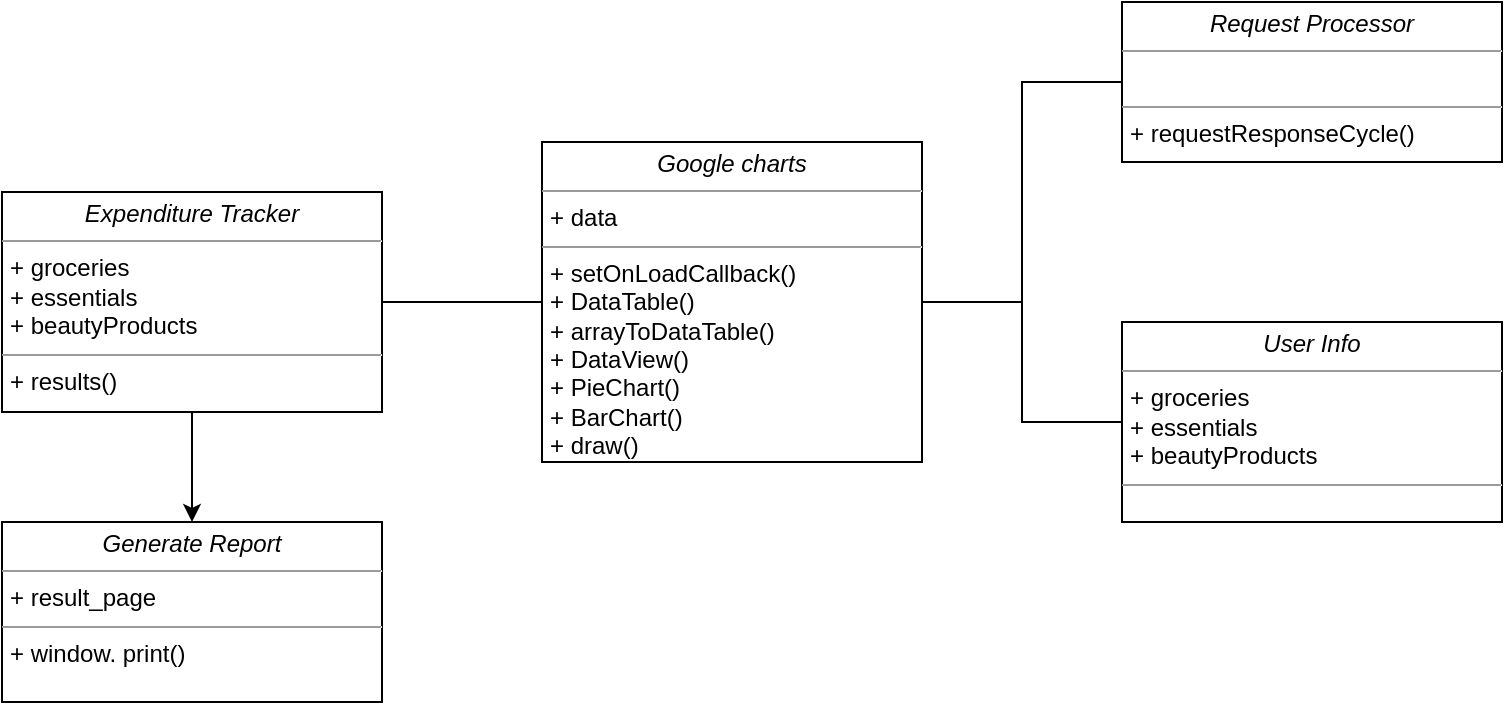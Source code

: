 <mxfile version="21.6.2" type="device">
  <diagram name="Page-1" id="Cl_UdWRLmNqliz_daa-d">
    <mxGraphModel dx="1114" dy="608" grid="1" gridSize="10" guides="1" tooltips="1" connect="1" arrows="1" fold="1" page="1" pageScale="1" pageWidth="827" pageHeight="1169" math="0" shadow="0">
      <root>
        <mxCell id="0" />
        <mxCell id="1" parent="0" />
        <mxCell id="sLtvziiNcHJC_uhASkvo-6" style="edgeStyle=orthogonalEdgeStyle;rounded=0;orthogonalLoop=1;jettySize=auto;html=1;entryX=0;entryY=0.5;entryDx=0;entryDy=0;endArrow=none;endFill=0;" parent="1" source="fiva7XCJ7Kmq1ouEsJWb-1" target="sLtvziiNcHJC_uhASkvo-1" edge="1">
          <mxGeometry relative="1" as="geometry" />
        </mxCell>
        <mxCell id="5NjeKJtVUctr9bJL2_AM-1" style="edgeStyle=orthogonalEdgeStyle;rounded=0;orthogonalLoop=1;jettySize=auto;html=1;entryX=0.5;entryY=0;entryDx=0;entryDy=0;" parent="1" source="fiva7XCJ7Kmq1ouEsJWb-1" target="5NjeKJtVUctr9bJL2_AM-2" edge="1">
          <mxGeometry relative="1" as="geometry">
            <mxPoint x="130" y="280" as="targetPoint" />
          </mxGeometry>
        </mxCell>
        <mxCell id="fiva7XCJ7Kmq1ouEsJWb-1" value="&lt;p style=&quot;margin:0px;margin-top:4px;text-align:center;&quot;&gt;&lt;i&gt;Expenditure Tracker&lt;/i&gt;&lt;/p&gt;&lt;hr size=&quot;1&quot;&gt;&lt;p style=&quot;margin:0px;margin-left:4px;&quot;&gt;+ groceries&lt;br&gt;&lt;/p&gt;&lt;p style=&quot;margin:0px;margin-left:4px;&quot;&gt;+ essentials&lt;/p&gt;&lt;p style=&quot;margin:0px;margin-left:4px;&quot;&gt;+ beautyProducts&lt;/p&gt;&lt;hr size=&quot;1&quot;&gt;&lt;p style=&quot;margin:0px;margin-left:4px;&quot;&gt;+ results()&lt;/p&gt;&lt;p style=&quot;margin:0px;margin-left:4px;&quot;&gt;&lt;br&gt;&lt;/p&gt;" style="verticalAlign=top;align=left;overflow=fill;fontSize=12;fontFamily=Helvetica;html=1;whiteSpace=wrap;" parent="1" vertex="1">
          <mxGeometry x="40" y="105" width="190" height="110" as="geometry" />
        </mxCell>
        <mxCell id="sLtvziiNcHJC_uhASkvo-9" style="edgeStyle=orthogonalEdgeStyle;rounded=0;orthogonalLoop=1;jettySize=auto;html=1;entryX=0;entryY=0.5;entryDx=0;entryDy=0;endArrow=none;endFill=0;" parent="1" source="sLtvziiNcHJC_uhASkvo-1" target="sLtvziiNcHJC_uhASkvo-5" edge="1">
          <mxGeometry relative="1" as="geometry">
            <Array as="points">
              <mxPoint x="550" y="160" />
              <mxPoint x="550" y="50" />
            </Array>
          </mxGeometry>
        </mxCell>
        <mxCell id="sLtvziiNcHJC_uhASkvo-10" style="edgeStyle=orthogonalEdgeStyle;rounded=0;orthogonalLoop=1;jettySize=auto;html=1;endArrow=none;endFill=0;" parent="1" source="sLtvziiNcHJC_uhASkvo-1" target="sLtvziiNcHJC_uhASkvo-4" edge="1">
          <mxGeometry relative="1" as="geometry" />
        </mxCell>
        <mxCell id="sLtvziiNcHJC_uhASkvo-1" value="&lt;p style=&quot;margin:0px;margin-top:4px;text-align:center;&quot;&gt;&lt;i&gt;Google charts&lt;/i&gt;&lt;/p&gt;&lt;hr size=&quot;1&quot;&gt;&lt;p style=&quot;margin:0px;margin-left:4px;&quot;&gt;+ data&lt;/p&gt;&lt;hr size=&quot;1&quot;&gt;&lt;p style=&quot;margin:0px;margin-left:4px;&quot;&gt;+ setOnLoadCallback()&lt;/p&gt;&lt;p style=&quot;margin:0px;margin-left:4px;&quot;&gt;+ DataTable()&lt;/p&gt;&lt;p style=&quot;margin:0px;margin-left:4px;&quot;&gt;+ arrayToDataTable()&lt;/p&gt;&lt;p style=&quot;margin:0px;margin-left:4px;&quot;&gt;+ DataView()&lt;/p&gt;&lt;p style=&quot;margin:0px;margin-left:4px;&quot;&gt;+ PieChart()&lt;/p&gt;&lt;p style=&quot;margin:0px;margin-left:4px;&quot;&gt;+ BarChart()&lt;/p&gt;&lt;p style=&quot;margin:0px;margin-left:4px;&quot;&gt;+ draw()&lt;/p&gt;" style="verticalAlign=top;align=left;overflow=fill;fontSize=12;fontFamily=Helvetica;html=1;whiteSpace=wrap;" parent="1" vertex="1">
          <mxGeometry x="310" y="80" width="190" height="160" as="geometry" />
        </mxCell>
        <mxCell id="sLtvziiNcHJC_uhASkvo-4" value="&lt;p style=&quot;margin:0px;margin-top:4px;text-align:center;&quot;&gt;&lt;i&gt;User Info&lt;/i&gt;&lt;/p&gt;&lt;hr size=&quot;1&quot;&gt;&lt;p style=&quot;border-color: var(--border-color); margin: 0px 0px 0px 4px;&quot;&gt;+ groceries&lt;br style=&quot;border-color: var(--border-color);&quot;&gt;&lt;/p&gt;&lt;p style=&quot;border-color: var(--border-color); margin: 0px 0px 0px 4px;&quot;&gt;+ essentials&lt;/p&gt;&lt;p style=&quot;border-color: var(--border-color); margin: 0px 0px 0px 4px;&quot;&gt;+ beautyProducts&lt;/p&gt;&lt;hr size=&quot;1&quot;&gt;&lt;p style=&quot;margin:0px;margin-left:4px;&quot;&gt;&amp;nbsp;&lt;/p&gt;&lt;p style=&quot;margin:0px;margin-left:4px;&quot;&gt;&lt;br&gt;&lt;/p&gt;" style="verticalAlign=top;align=left;overflow=fill;fontSize=12;fontFamily=Helvetica;html=1;whiteSpace=wrap;" parent="1" vertex="1">
          <mxGeometry x="600" y="170" width="190" height="100" as="geometry" />
        </mxCell>
        <mxCell id="sLtvziiNcHJC_uhASkvo-5" value="&lt;p style=&quot;margin:0px;margin-top:4px;text-align:center;&quot;&gt;&lt;i&gt;Request Processor&lt;/i&gt;&lt;/p&gt;&lt;hr size=&quot;1&quot;&gt;&lt;p style=&quot;margin:0px;margin-left:4px;&quot;&gt;&amp;nbsp;&lt;/p&gt;&lt;hr size=&quot;1&quot;&gt;&lt;p style=&quot;margin:0px;margin-left:4px;&quot;&gt;+ requestResponseCycle()&lt;/p&gt;&lt;p style=&quot;margin:0px;margin-left:4px;&quot;&gt;&lt;br&gt;&lt;/p&gt;" style="verticalAlign=top;align=left;overflow=fill;fontSize=12;fontFamily=Helvetica;html=1;whiteSpace=wrap;" parent="1" vertex="1">
          <mxGeometry x="600" y="10" width="190" height="80" as="geometry" />
        </mxCell>
        <mxCell id="5NjeKJtVUctr9bJL2_AM-2" value="&lt;p style=&quot;margin:0px;margin-top:4px;text-align:center;&quot;&gt;&lt;i&gt;Generate Report&lt;/i&gt;&lt;/p&gt;&lt;hr size=&quot;1&quot;&gt;&lt;p style=&quot;margin:0px;margin-left:4px;&quot;&gt;+ result_page&lt;/p&gt;&lt;hr size=&quot;1&quot;&gt;&lt;p style=&quot;margin:0px;margin-left:4px;&quot;&gt;+ window. print()&lt;/p&gt;&lt;p style=&quot;margin:0px;margin-left:4px;&quot;&gt;&lt;br&gt;&lt;/p&gt;" style="verticalAlign=top;align=left;overflow=fill;fontSize=12;fontFamily=Helvetica;html=1;whiteSpace=wrap;" parent="1" vertex="1">
          <mxGeometry x="40" y="270" width="190" height="90" as="geometry" />
        </mxCell>
      </root>
    </mxGraphModel>
  </diagram>
</mxfile>
